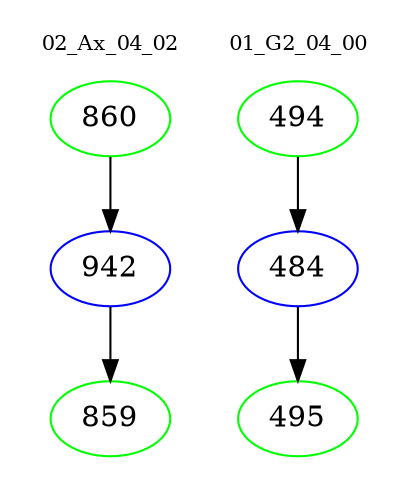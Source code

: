digraph{
subgraph cluster_0 {
color = white
label = "02_Ax_04_02";
fontsize=10;
T0_860 [label="860", color="green"]
T0_860 -> T0_942 [color="black"]
T0_942 [label="942", color="blue"]
T0_942 -> T0_859 [color="black"]
T0_859 [label="859", color="green"]
}
subgraph cluster_1 {
color = white
label = "01_G2_04_00";
fontsize=10;
T1_494 [label="494", color="green"]
T1_494 -> T1_484 [color="black"]
T1_484 [label="484", color="blue"]
T1_484 -> T1_495 [color="black"]
T1_495 [label="495", color="green"]
}
}
